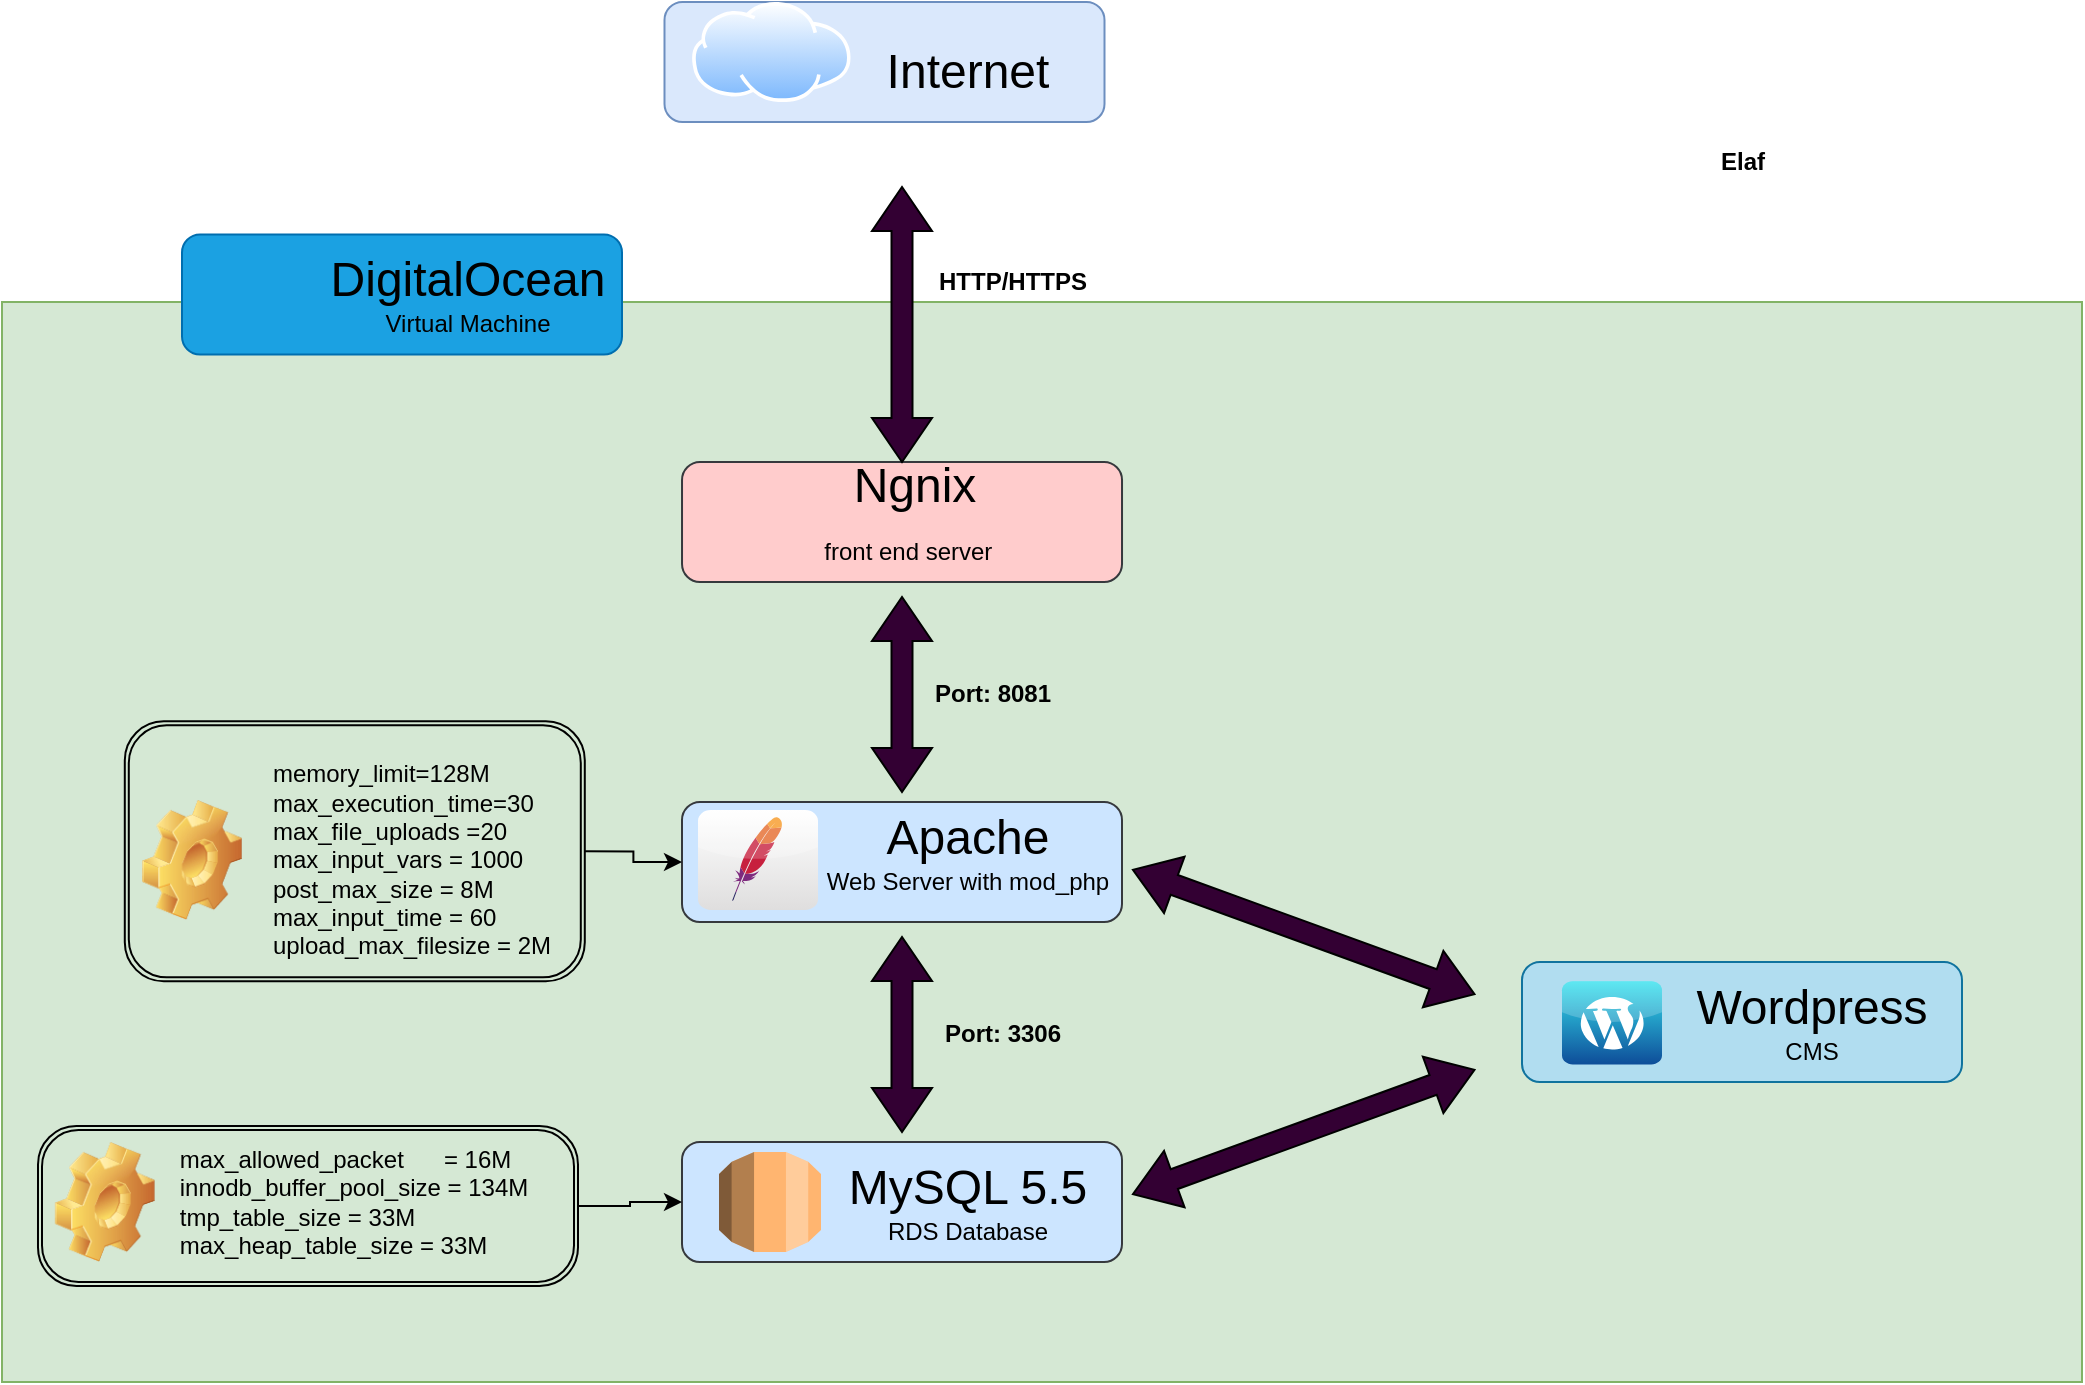 <mxfile version="14.9.6" type="github">
  <diagram id="UEPHuSb97--CaBu0sHTg" name="Page-1">
    <mxGraphModel dx="1356" dy="713" grid="1" gridSize="10" guides="1" tooltips="1" connect="1" arrows="1" fold="1" page="1" pageScale="1" pageWidth="850" pageHeight="1100" math="0" shadow="0">
      <root>
        <mxCell id="0" />
        <mxCell id="1" parent="0" />
        <mxCell id="LkECDWKGIeq4xNy9bSiV-1" value="" style="rounded=0;whiteSpace=wrap;html=1;fillColor=#d5e8d4;strokeColor=#82b366;" parent="1" vertex="1">
          <mxGeometry x="40" y="320" width="1040" height="540" as="geometry" />
        </mxCell>
        <mxCell id="LkECDWKGIeq4xNy9bSiV-2" value="" style="rounded=1;whiteSpace=wrap;html=1;fillColor=#cce5ff;strokeColor=#36393d;" parent="1" vertex="1">
          <mxGeometry x="380" y="570" width="220" height="60" as="geometry" />
        </mxCell>
        <mxCell id="LkECDWKGIeq4xNy9bSiV-3" value="" style="rounded=1;whiteSpace=wrap;html=1;fillColor=#cce5ff;strokeColor=#36393d;" parent="1" vertex="1">
          <mxGeometry x="380.0" y="740" width="220" height="60" as="geometry" />
        </mxCell>
        <mxCell id="LkECDWKGIeq4xNy9bSiV-4" value="" style="rounded=1;whiteSpace=wrap;html=1;fillColor=#ffcccc;strokeColor=#36393d;" parent="1" vertex="1">
          <mxGeometry x="380.01" y="400" width="220" height="60" as="geometry" />
        </mxCell>
        <mxCell id="LkECDWKGIeq4xNy9bSiV-5" value="" style="rounded=1;whiteSpace=wrap;html=1;fillColor=#dae8fc;strokeColor=#6c8ebf;" parent="1" vertex="1">
          <mxGeometry x="371.25" y="170" width="220" height="60" as="geometry" />
        </mxCell>
        <mxCell id="LkECDWKGIeq4xNy9bSiV-7" value="" style="dashed=0;outlineConnect=0;html=1;align=center;labelPosition=center;verticalLabelPosition=bottom;verticalAlign=top;shape=mxgraph.webicons.apache;gradientColor=#DFDEDE" parent="1" vertex="1">
          <mxGeometry x="388" y="574" width="60" height="50" as="geometry" />
        </mxCell>
        <mxCell id="LkECDWKGIeq4xNy9bSiV-8" value="" style="aspect=fixed;perimeter=ellipsePerimeter;html=1;align=center;shadow=0;dashed=0;spacingTop=3;image;image=img/lib/active_directory/internet_cloud.svg;" parent="1" vertex="1">
          <mxGeometry x="385" y="170" width="79.37" height="50" as="geometry" />
        </mxCell>
        <mxCell id="LkECDWKGIeq4xNy9bSiV-10" value="&lt;font style=&quot;font-size: 24px&quot;&gt;Internet&lt;/font&gt;" style="text;html=1;strokeColor=none;fillColor=none;align=center;verticalAlign=middle;whiteSpace=wrap;rounded=0;" parent="1" vertex="1">
          <mxGeometry x="448" y="180" width="150" height="50" as="geometry" />
        </mxCell>
        <mxCell id="LkECDWKGIeq4xNy9bSiV-13" value="&lt;font&gt;&lt;span style=&quot;font-size: 24px&quot;&gt;Apache&lt;/span&gt;&lt;br&gt;&lt;font style=&quot;font-size: 12px&quot;&gt;Web Server with mod_php&lt;/font&gt;&lt;br&gt;&lt;/font&gt;" style="text;html=1;strokeColor=none;fillColor=none;align=center;verticalAlign=middle;whiteSpace=wrap;rounded=0;" parent="1" vertex="1">
          <mxGeometry x="448" y="570" width="150" height="50" as="geometry" />
        </mxCell>
        <mxCell id="LkECDWKGIeq4xNy9bSiV-14" value="&lt;span style=&quot;font-size: 24px&quot;&gt;MySQL 5.5&lt;/span&gt;&lt;br&gt;&lt;font style=&quot;font-size: 12px&quot;&gt;RDS Database&lt;/font&gt;" style="text;html=1;strokeColor=none;fillColor=none;align=center;verticalAlign=middle;whiteSpace=wrap;rounded=0;" parent="1" vertex="1">
          <mxGeometry x="448.0" y="745" width="150" height="50" as="geometry" />
        </mxCell>
        <mxCell id="LkECDWKGIeq4xNy9bSiV-16" value="" style="rounded=1;whiteSpace=wrap;html=1;fillColor=#1ba1e2;strokeColor=#006EAF;fontColor=#ffffff;" parent="1" vertex="1">
          <mxGeometry x="130" y="286.25" width="220" height="60" as="geometry" />
        </mxCell>
        <mxCell id="LkECDWKGIeq4xNy9bSiV-17" value="&lt;font style=&quot;font-size: 24px&quot;&gt;DigitalOcean&lt;br&gt;&lt;/font&gt;&lt;font style=&quot;font-size: 12px&quot;&gt;Virtual Machine&lt;/font&gt;" style="text;html=1;strokeColor=none;fillColor=none;align=center;verticalAlign=middle;whiteSpace=wrap;rounded=0;" parent="1" vertex="1">
          <mxGeometry x="198" y="291.25" width="150" height="50" as="geometry" />
        </mxCell>
        <mxCell id="LkECDWKGIeq4xNy9bSiV-19" value="&lt;div style=&quot;text-align: justify&quot;&gt;&lt;div&gt;memory_limit=128M&lt;/div&gt;&lt;div&gt;max_execution_time=30&lt;/div&gt;&lt;div&gt;max_file_uploads =20&lt;/div&gt;&lt;div&gt;max_input_vars&lt;span&gt; &lt;/span&gt;= 1000&lt;/div&gt;&lt;div&gt;post_max_size&lt;span&gt; &lt;/span&gt;= 8M&lt;/div&gt;&lt;div&gt;max_input_time&lt;span&gt; &lt;/span&gt;= 60&lt;/div&gt;&lt;div&gt;upload_max_filesize&lt;span&gt; &lt;/span&gt;= 2M&lt;/div&gt;&lt;/div&gt;" style="text;html=1;strokeColor=none;fillColor=none;align=center;verticalAlign=middle;whiteSpace=wrap;rounded=0;" parent="1" vertex="1">
          <mxGeometry x="170" y="549" width="150" height="100" as="geometry" />
        </mxCell>
        <mxCell id="LkECDWKGIeq4xNy9bSiV-20" value="&lt;div style=&quot;text-align: justify&quot;&gt;&lt;div&gt;max_allowed_packet&amp;nbsp; &amp;nbsp; &amp;nbsp; = 16M&lt;/div&gt;&lt;div&gt;innodb_buffer_pool_size = 134M&lt;/div&gt;&lt;div&gt;tmp_table_size = 33M&lt;/div&gt;&lt;div&gt;max_heap_table_size = 33M&lt;/div&gt;&lt;/div&gt;" style="text;html=1;strokeColor=none;fillColor=none;align=center;verticalAlign=middle;whiteSpace=wrap;rounded=0;" parent="1" vertex="1">
          <mxGeometry x="116.4" y="720" width="200" height="100" as="geometry" />
        </mxCell>
        <mxCell id="LkECDWKGIeq4xNy9bSiV-22" value="" style="html=1;shadow=0;dashed=0;align=center;verticalAlign=middle;shape=mxgraph.arrows2.twoWayArrow;dy=0.65;dx=22;rotation=90;fillColor=#330033;" parent="1" vertex="1">
          <mxGeometry x="421.25" y="316.25" width="137.5" height="30" as="geometry" />
        </mxCell>
        <mxCell id="LkECDWKGIeq4xNy9bSiV-23" value="" style="html=1;shadow=0;dashed=0;align=center;verticalAlign=middle;shape=mxgraph.arrows2.twoWayArrow;dy=0.65;dx=22;rotation=90;fillColor=#330033;" parent="1" vertex="1">
          <mxGeometry x="441.25" y="501.25" width="97.5" height="30" as="geometry" />
        </mxCell>
        <mxCell id="LkECDWKGIeq4xNy9bSiV-24" value="" style="html=1;shadow=0;dashed=0;align=center;verticalAlign=middle;shape=mxgraph.arrows2.twoWayArrow;dy=0.65;dx=22;rotation=90;fillColor=#330033;" parent="1" vertex="1">
          <mxGeometry x="441.25" y="671.25" width="97.5" height="30" as="geometry" />
        </mxCell>
        <mxCell id="LkECDWKGIeq4xNy9bSiV-25" value="" style="html=1;shadow=0;dashed=0;align=center;verticalAlign=middle;shape=mxgraph.arrows2.twoWayArrow;dy=0.65;dx=22;rotation=20;fillColor=#330033;" parent="1" vertex="1">
          <mxGeometry x="600" y="620" width="181.72" height="30" as="geometry" />
        </mxCell>
        <mxCell id="LkECDWKGIeq4xNy9bSiV-27" value="&lt;b&gt;Port: 3306&lt;/b&gt;" style="text;html=1;align=center;verticalAlign=middle;resizable=0;points=[];autosize=1;strokeColor=none;" parent="1" vertex="1">
          <mxGeometry x="505" y="676.25" width="70" height="20" as="geometry" />
        </mxCell>
        <mxCell id="LkECDWKGIeq4xNy9bSiV-28" value="&lt;b&gt;HTTP/HTTPS&lt;/b&gt;" style="text;html=1;align=center;verticalAlign=middle;resizable=0;points=[];autosize=1;strokeColor=none;" parent="1" vertex="1">
          <mxGeometry x="500" y="300" width="90" height="20" as="geometry" />
        </mxCell>
        <mxCell id="LkECDWKGIeq4xNy9bSiV-29" value="" style="rounded=1;whiteSpace=wrap;html=1;fillColor=#b1ddf0;strokeColor=#10739e;" parent="1" vertex="1">
          <mxGeometry x="800" y="650" width="220" height="60" as="geometry" />
        </mxCell>
        <mxCell id="LkECDWKGIeq4xNy9bSiV-30" value="&lt;font&gt;&lt;font style=&quot;font-size: 24px&quot;&gt;Wordpress&lt;br&gt;&lt;/font&gt;&lt;font style=&quot;font-size: 12px&quot;&gt;CMS&lt;/font&gt;&lt;br&gt;&lt;/font&gt;" style="text;html=1;strokeColor=none;fillColor=none;align=center;verticalAlign=middle;whiteSpace=wrap;rounded=0;" parent="1" vertex="1">
          <mxGeometry x="870" y="655.45" width="150" height="50" as="geometry" />
        </mxCell>
        <mxCell id="LkECDWKGIeq4xNy9bSiV-31" value="" style="dashed=0;outlineConnect=0;html=1;align=center;labelPosition=center;verticalLabelPosition=bottom;verticalAlign=top;shape=mxgraph.webicons.wordpress;fillColor=#35E2EE;gradientColor=#0E4D99" parent="1" vertex="1">
          <mxGeometry x="820" y="659.65" width="50" height="41.6" as="geometry" />
        </mxCell>
        <mxCell id="LkECDWKGIeq4xNy9bSiV-32" value="" style="html=1;shadow=0;dashed=0;align=center;verticalAlign=middle;shape=mxgraph.arrows2.twoWayArrow;dy=0.65;dx=22;rotation=-20;fillColor=#330033;" parent="1" vertex="1">
          <mxGeometry x="600" y="720" width="181.72" height="30" as="geometry" />
        </mxCell>
        <mxCell id="LkECDWKGIeq4xNy9bSiV-33" value="" style="shape=image;html=1;verticalAlign=top;verticalLabelPosition=bottom;labelBackgroundColor=#ffffff;imageAspect=0;aspect=fixed;image=https://cdn4.iconfinder.com/data/icons/logos-brands-5/24/digitalocean-128.png" parent="1" vertex="1">
          <mxGeometry x="150" y="291.25" width="47" height="47" as="geometry" />
        </mxCell>
        <mxCell id="LkECDWKGIeq4xNy9bSiV-34" value="" style="shape=image;html=1;verticalLabelPosition=bottom;verticalAlign=top;imageAspect=0;image=img/clipart/Gear_128x128.png;fillColor=none;" parent="1" vertex="1">
          <mxGeometry x="110" y="569" width="50" height="60" as="geometry" />
        </mxCell>
        <mxCell id="LkECDWKGIeq4xNy9bSiV-35" style="edgeStyle=orthogonalEdgeStyle;rounded=0;orthogonalLoop=1;jettySize=auto;html=1;exitX=1;exitY=0.5;exitDx=0;exitDy=0;entryX=0;entryY=0.5;entryDx=0;entryDy=0;" parent="1" source="LkECDWKGIeq4xNy9bSiV-36" target="LkECDWKGIeq4xNy9bSiV-2" edge="1">
          <mxGeometry relative="1" as="geometry" />
        </mxCell>
        <mxCell id="LkECDWKGIeq4xNy9bSiV-36" value="" style="shape=ext;double=1;rounded=1;whiteSpace=wrap;html=1;fillColor=none;" parent="1" vertex="1">
          <mxGeometry x="101.4" y="529.65" width="230" height="130" as="geometry" />
        </mxCell>
        <mxCell id="LkECDWKGIeq4xNy9bSiV-37" value="" style="shape=image;html=1;verticalLabelPosition=bottom;verticalAlign=top;imageAspect=0;image=img/clipart/Gear_128x128.png;fillColor=none;" parent="1" vertex="1">
          <mxGeometry x="66.4" y="740" width="50" height="60" as="geometry" />
        </mxCell>
        <mxCell id="LkECDWKGIeq4xNy9bSiV-38" style="edgeStyle=orthogonalEdgeStyle;rounded=0;orthogonalLoop=1;jettySize=auto;html=1;exitX=1;exitY=0.5;exitDx=0;exitDy=0;entryX=0;entryY=0.5;entryDx=0;entryDy=0;" parent="1" source="LkECDWKGIeq4xNy9bSiV-39" target="LkECDWKGIeq4xNy9bSiV-3" edge="1">
          <mxGeometry relative="1" as="geometry" />
        </mxCell>
        <mxCell id="LkECDWKGIeq4xNy9bSiV-39" value="" style="shape=ext;double=1;rounded=1;whiteSpace=wrap;html=1;fillColor=none;arcSize=24;" parent="1" vertex="1">
          <mxGeometry x="58" y="732" width="270" height="80" as="geometry" />
        </mxCell>
        <mxCell id="LkECDWKGIeq4xNy9bSiV-40" value="" style="outlineConnect=0;dashed=0;verticalLabelPosition=bottom;verticalAlign=top;align=center;html=1;shape=mxgraph.aws3.rds;gradientColor=none;fillColor=#FFB570;" parent="1" vertex="1">
          <mxGeometry x="398.5" y="745" width="51" height="50" as="geometry" />
        </mxCell>
        <mxCell id="LkECDWKGIeq4xNy9bSiV-42" value="" style="shape=image;html=1;verticalAlign=top;verticalLabelPosition=bottom;labelBackgroundColor=#ffffff;imageAspect=0;aspect=fixed;image=https://cdn4.iconfinder.com/data/icons/logos-brands-5/24/nginx-128.png" parent="1" vertex="1">
          <mxGeometry x="388" y="406" width="48" height="48" as="geometry" />
        </mxCell>
        <mxCell id="LkECDWKGIeq4xNy9bSiV-47" value="&lt;span style=&quot;font-size: 24px&quot;&gt;Ngnix&lt;/span&gt;&lt;br&gt;&lt;font style=&quot;font-size: 12px&quot;&gt;front end server&lt;/font&gt;&lt;span style=&quot;font-size: 24px&quot;&gt;&amp;nbsp;&lt;br&gt;&lt;/span&gt;" style="text;html=1;align=center;verticalAlign=middle;resizable=0;points=[];autosize=1;strokeColor=none;" parent="1" vertex="1">
          <mxGeometry x="441.25" y="406" width="110" height="40" as="geometry" />
        </mxCell>
        <mxCell id="LkECDWKGIeq4xNy9bSiV-52" value="&lt;b&gt;Port: 8081&lt;/b&gt;" style="text;html=1;align=center;verticalAlign=middle;resizable=0;points=[];autosize=1;strokeColor=none;" parent="1" vertex="1">
          <mxGeometry x="500" y="506.25" width="70" height="20" as="geometry" />
        </mxCell>
        <mxCell id="CjKhk1N5dlu_QhEQcH41-1" value="&lt;b&gt;Elaf&lt;/b&gt;" style="text;html=1;align=center;verticalAlign=middle;resizable=0;points=[];autosize=1;strokeColor=none;" vertex="1" parent="1">
          <mxGeometry x="890" y="240" width="40" height="20" as="geometry" />
        </mxCell>
      </root>
    </mxGraphModel>
  </diagram>
</mxfile>

